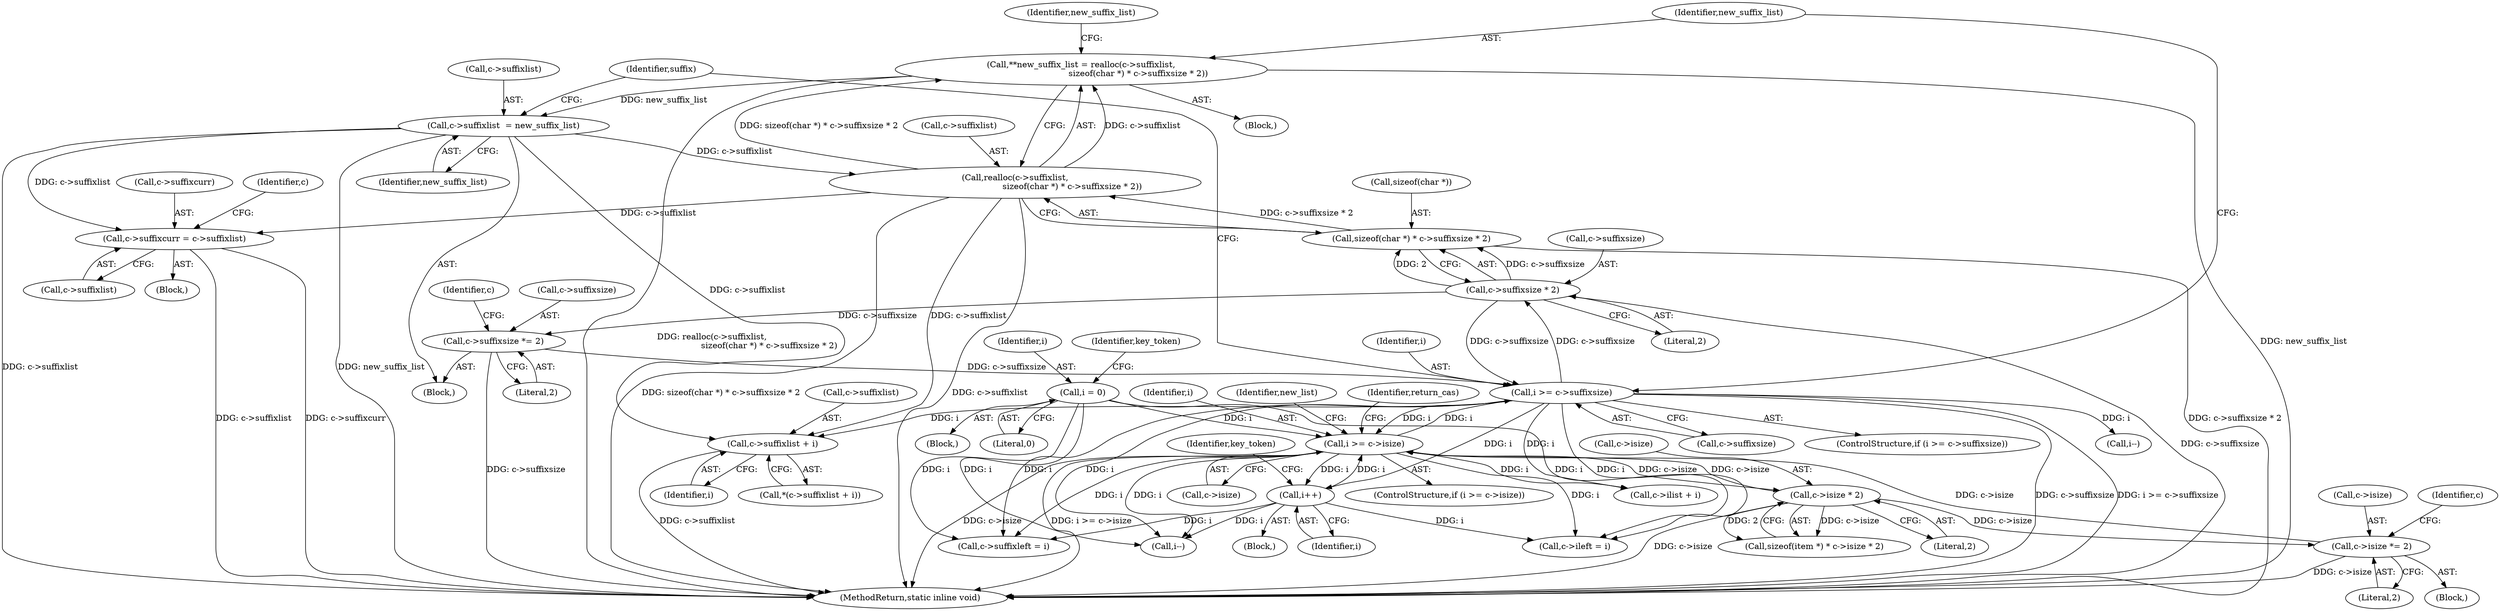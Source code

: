 digraph "0_memcached_a8c4a82787b8b6c256d61bd5c42fb7f92d1bae00@API" {
"1000268" [label="(Call,**new_suffix_list = realloc(c->suffixlist,\n                                           sizeof(char *) * c->suffixsize * 2))"];
"1000270" [label="(Call,realloc(c->suffixlist,\n                                           sizeof(char *) * c->suffixsize * 2))"];
"1000290" [label="(Call,c->suffixlist  = new_suffix_list)"];
"1000268" [label="(Call,**new_suffix_list = realloc(c->suffixlist,\n                                           sizeof(char *) * c->suffixsize * 2))"];
"1000274" [label="(Call,sizeof(char *) * c->suffixsize * 2)"];
"1000277" [label="(Call,c->suffixsize * 2)"];
"1000261" [label="(Call,i >= c->suffixsize)"];
"1000193" [label="(Call,i >= c->isize)"];
"1000114" [label="(Call,i = 0)"];
"1000603" [label="(Call,i++)"];
"1000209" [label="(Call,c->isize * 2)"];
"1000217" [label="(Call,c->isize *= 2)"];
"1000285" [label="(Call,c->suffixsize *= 2)"];
"1000346" [label="(Call,c->suffixlist + i)"];
"1000695" [label="(Call,c->suffixcurr = c->suffixlist)"];
"1000195" [label="(Call,c->isize)"];
"1000285" [label="(Call,c->suffixsize *= 2)"];
"1000651" [label="(Identifier,key_token)"];
"1000271" [label="(Call,c->suffixlist)"];
"1000206" [label="(Call,sizeof(item *) * c->isize * 2)"];
"1000210" [label="(Call,c->isize)"];
"1000696" [label="(Call,c->suffixcurr)"];
"1000240" [label="(Identifier,return_cas)"];
"1000694" [label="(Block,)"];
"1000294" [label="(Identifier,new_suffix_list)"];
"1000307" [label="(Identifier,suffix)"];
"1000116" [label="(Literal,0)"];
"1000603" [label="(Call,i++)"];
"1000266" [label="(Block,)"];
"1000274" [label="(Call,sizeof(char *) * c->suffixsize * 2)"];
"1000702" [label="(Call,c->suffixleft = i)"];
"1000284" [label="(Block,)"];
"1000159" [label="(Call,i--)"];
"1000194" [label="(Identifier,i)"];
"1000286" [label="(Call,c->suffixsize)"];
"1000278" [label="(Call,c->suffixsize)"];
"1000332" [label="(Call,i--)"];
"1000216" [label="(Block,)"];
"1000277" [label="(Call,c->suffixsize * 2)"];
"1000114" [label="(Call,i = 0)"];
"1000756" [label="(MethodReturn,static inline void)"];
"1000209" [label="(Call,c->isize * 2)"];
"1000289" [label="(Literal,2)"];
"1000345" [label="(Call,*(c->suffixlist + i))"];
"1000283" [label="(Identifier,new_suffix_list)"];
"1000262" [label="(Identifier,i)"];
"1000682" [label="(Call,c->ileft = i)"];
"1000275" [label="(Call,sizeof(char *))"];
"1000218" [label="(Call,c->isize)"];
"1000193" [label="(Call,i >= c->isize)"];
"1000263" [label="(Call,c->suffixsize)"];
"1000699" [label="(Call,c->suffixlist)"];
"1000270" [label="(Call,realloc(c->suffixlist,\n                                           sizeof(char *) * c->suffixsize * 2))"];
"1000260" [label="(ControlStructure,if (i >= c->suffixsize))"];
"1000346" [label="(Call,c->suffixlist + i)"];
"1000224" [label="(Identifier,c)"];
"1000217" [label="(Call,c->isize *= 2)"];
"1000704" [label="(Identifier,c)"];
"1000221" [label="(Literal,2)"];
"1000290" [label="(Call,c->suffixlist  = new_suffix_list)"];
"1000347" [label="(Call,c->suffixlist)"];
"1000120" [label="(Identifier,key_token)"];
"1000597" [label="(Call,c->ilist + i)"];
"1000201" [label="(Identifier,new_list)"];
"1000291" [label="(Call,c->suffixlist)"];
"1000269" [label="(Identifier,new_suffix_list)"];
"1000261" [label="(Call,i >= c->suffixsize)"];
"1000192" [label="(ControlStructure,if (i >= c->isize))"];
"1000213" [label="(Literal,2)"];
"1000350" [label="(Identifier,i)"];
"1000292" [label="(Identifier,c)"];
"1000110" [label="(Block,)"];
"1000281" [label="(Literal,2)"];
"1000115" [label="(Identifier,i)"];
"1000695" [label="(Call,c->suffixcurr = c->suffixlist)"];
"1000268" [label="(Call,**new_suffix_list = realloc(c->suffixlist,\n                                           sizeof(char *) * c->suffixsize * 2))"];
"1000191" [label="(Block,)"];
"1000604" [label="(Identifier,i)"];
"1000268" -> "1000266"  [label="AST: "];
"1000268" -> "1000270"  [label="CFG: "];
"1000269" -> "1000268"  [label="AST: "];
"1000270" -> "1000268"  [label="AST: "];
"1000283" -> "1000268"  [label="CFG: "];
"1000268" -> "1000756"  [label="DDG: new_suffix_list"];
"1000268" -> "1000756"  [label="DDG: realloc(c->suffixlist,\n                                           sizeof(char *) * c->suffixsize * 2)"];
"1000270" -> "1000268"  [label="DDG: c->suffixlist"];
"1000270" -> "1000268"  [label="DDG: sizeof(char *) * c->suffixsize * 2"];
"1000268" -> "1000290"  [label="DDG: new_suffix_list"];
"1000270" -> "1000274"  [label="CFG: "];
"1000271" -> "1000270"  [label="AST: "];
"1000274" -> "1000270"  [label="AST: "];
"1000270" -> "1000756"  [label="DDG: sizeof(char *) * c->suffixsize * 2"];
"1000270" -> "1000756"  [label="DDG: c->suffixlist"];
"1000290" -> "1000270"  [label="DDG: c->suffixlist"];
"1000274" -> "1000270"  [label="DDG: c->suffixsize * 2"];
"1000270" -> "1000346"  [label="DDG: c->suffixlist"];
"1000270" -> "1000695"  [label="DDG: c->suffixlist"];
"1000290" -> "1000284"  [label="AST: "];
"1000290" -> "1000294"  [label="CFG: "];
"1000291" -> "1000290"  [label="AST: "];
"1000294" -> "1000290"  [label="AST: "];
"1000307" -> "1000290"  [label="CFG: "];
"1000290" -> "1000756"  [label="DDG: c->suffixlist"];
"1000290" -> "1000756"  [label="DDG: new_suffix_list"];
"1000290" -> "1000346"  [label="DDG: c->suffixlist"];
"1000290" -> "1000695"  [label="DDG: c->suffixlist"];
"1000274" -> "1000277"  [label="CFG: "];
"1000275" -> "1000274"  [label="AST: "];
"1000277" -> "1000274"  [label="AST: "];
"1000274" -> "1000756"  [label="DDG: c->suffixsize * 2"];
"1000277" -> "1000274"  [label="DDG: c->suffixsize"];
"1000277" -> "1000274"  [label="DDG: 2"];
"1000277" -> "1000281"  [label="CFG: "];
"1000278" -> "1000277"  [label="AST: "];
"1000281" -> "1000277"  [label="AST: "];
"1000277" -> "1000756"  [label="DDG: c->suffixsize"];
"1000277" -> "1000261"  [label="DDG: c->suffixsize"];
"1000261" -> "1000277"  [label="DDG: c->suffixsize"];
"1000277" -> "1000285"  [label="DDG: c->suffixsize"];
"1000261" -> "1000260"  [label="AST: "];
"1000261" -> "1000263"  [label="CFG: "];
"1000262" -> "1000261"  [label="AST: "];
"1000263" -> "1000261"  [label="AST: "];
"1000269" -> "1000261"  [label="CFG: "];
"1000307" -> "1000261"  [label="CFG: "];
"1000261" -> "1000756"  [label="DDG: c->suffixsize"];
"1000261" -> "1000756"  [label="DDG: i >= c->suffixsize"];
"1000261" -> "1000159"  [label="DDG: i"];
"1000261" -> "1000193"  [label="DDG: i"];
"1000193" -> "1000261"  [label="DDG: i"];
"1000285" -> "1000261"  [label="DDG: c->suffixsize"];
"1000261" -> "1000332"  [label="DDG: i"];
"1000261" -> "1000346"  [label="DDG: i"];
"1000261" -> "1000597"  [label="DDG: i"];
"1000261" -> "1000603"  [label="DDG: i"];
"1000261" -> "1000682"  [label="DDG: i"];
"1000261" -> "1000702"  [label="DDG: i"];
"1000193" -> "1000192"  [label="AST: "];
"1000193" -> "1000195"  [label="CFG: "];
"1000194" -> "1000193"  [label="AST: "];
"1000195" -> "1000193"  [label="AST: "];
"1000201" -> "1000193"  [label="CFG: "];
"1000240" -> "1000193"  [label="CFG: "];
"1000193" -> "1000756"  [label="DDG: c->isize"];
"1000193" -> "1000756"  [label="DDG: i >= c->isize"];
"1000193" -> "1000159"  [label="DDG: i"];
"1000114" -> "1000193"  [label="DDG: i"];
"1000603" -> "1000193"  [label="DDG: i"];
"1000209" -> "1000193"  [label="DDG: c->isize"];
"1000217" -> "1000193"  [label="DDG: c->isize"];
"1000193" -> "1000209"  [label="DDG: c->isize"];
"1000193" -> "1000597"  [label="DDG: i"];
"1000193" -> "1000603"  [label="DDG: i"];
"1000193" -> "1000682"  [label="DDG: i"];
"1000193" -> "1000702"  [label="DDG: i"];
"1000114" -> "1000110"  [label="AST: "];
"1000114" -> "1000116"  [label="CFG: "];
"1000115" -> "1000114"  [label="AST: "];
"1000116" -> "1000114"  [label="AST: "];
"1000120" -> "1000114"  [label="CFG: "];
"1000114" -> "1000159"  [label="DDG: i"];
"1000114" -> "1000682"  [label="DDG: i"];
"1000114" -> "1000702"  [label="DDG: i"];
"1000603" -> "1000191"  [label="AST: "];
"1000603" -> "1000604"  [label="CFG: "];
"1000604" -> "1000603"  [label="AST: "];
"1000651" -> "1000603"  [label="CFG: "];
"1000603" -> "1000159"  [label="DDG: i"];
"1000603" -> "1000682"  [label="DDG: i"];
"1000603" -> "1000702"  [label="DDG: i"];
"1000209" -> "1000206"  [label="AST: "];
"1000209" -> "1000213"  [label="CFG: "];
"1000210" -> "1000209"  [label="AST: "];
"1000213" -> "1000209"  [label="AST: "];
"1000206" -> "1000209"  [label="CFG: "];
"1000209" -> "1000756"  [label="DDG: c->isize"];
"1000209" -> "1000206"  [label="DDG: c->isize"];
"1000209" -> "1000206"  [label="DDG: 2"];
"1000209" -> "1000217"  [label="DDG: c->isize"];
"1000217" -> "1000216"  [label="AST: "];
"1000217" -> "1000221"  [label="CFG: "];
"1000218" -> "1000217"  [label="AST: "];
"1000221" -> "1000217"  [label="AST: "];
"1000224" -> "1000217"  [label="CFG: "];
"1000217" -> "1000756"  [label="DDG: c->isize"];
"1000285" -> "1000284"  [label="AST: "];
"1000285" -> "1000289"  [label="CFG: "];
"1000286" -> "1000285"  [label="AST: "];
"1000289" -> "1000285"  [label="AST: "];
"1000292" -> "1000285"  [label="CFG: "];
"1000285" -> "1000756"  [label="DDG: c->suffixsize"];
"1000346" -> "1000345"  [label="AST: "];
"1000346" -> "1000350"  [label="CFG: "];
"1000347" -> "1000346"  [label="AST: "];
"1000350" -> "1000346"  [label="AST: "];
"1000345" -> "1000346"  [label="CFG: "];
"1000346" -> "1000756"  [label="DDG: c->suffixlist"];
"1000695" -> "1000694"  [label="AST: "];
"1000695" -> "1000699"  [label="CFG: "];
"1000696" -> "1000695"  [label="AST: "];
"1000699" -> "1000695"  [label="AST: "];
"1000704" -> "1000695"  [label="CFG: "];
"1000695" -> "1000756"  [label="DDG: c->suffixcurr"];
"1000695" -> "1000756"  [label="DDG: c->suffixlist"];
}
